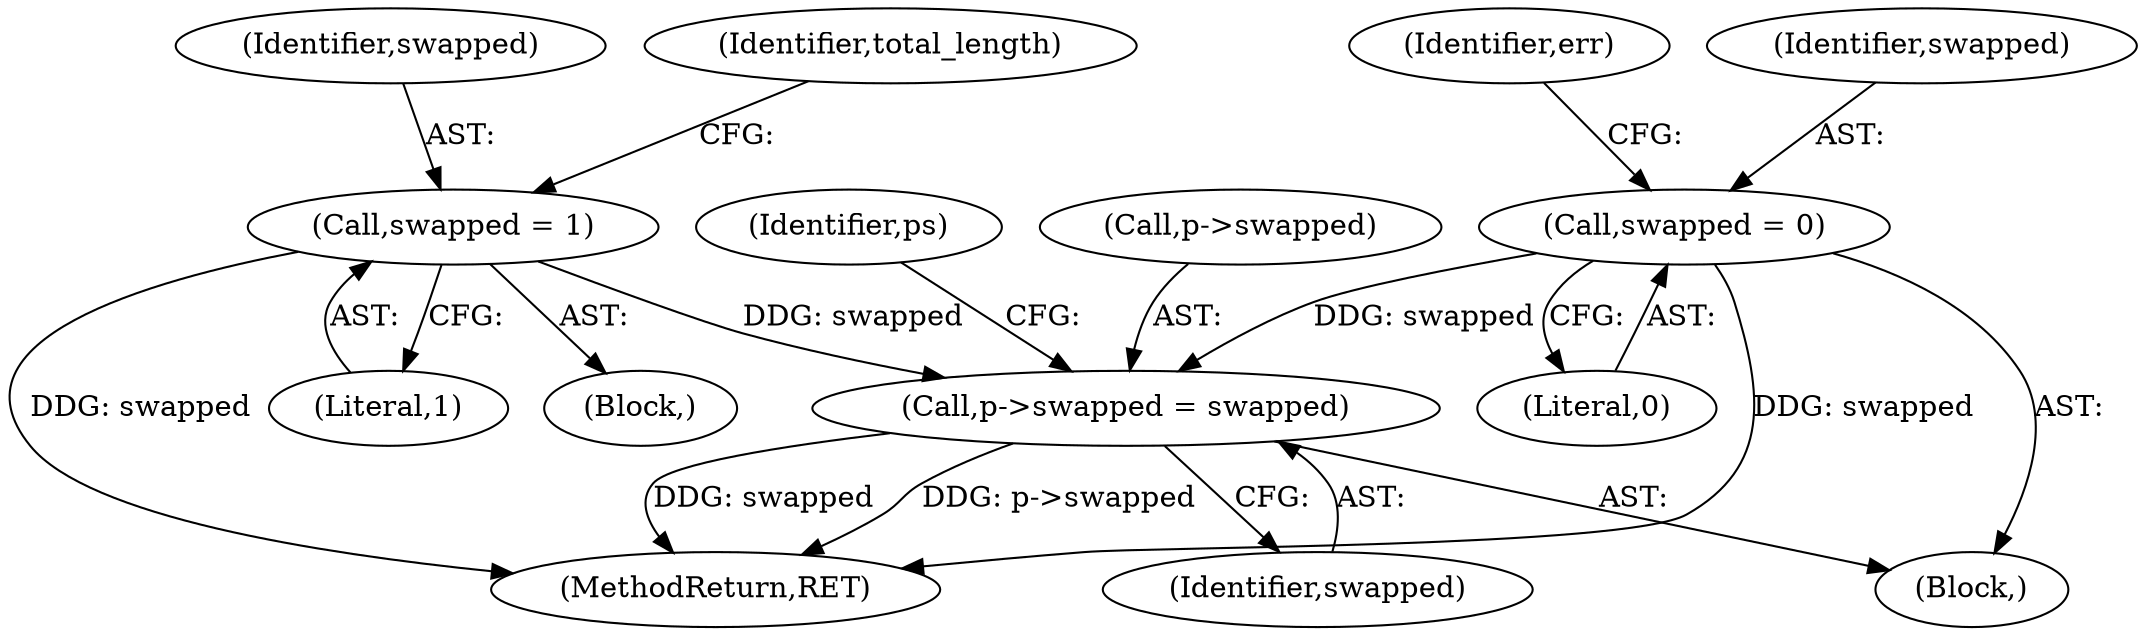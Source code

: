 digraph "0_libpcap_87d6bef033062f969e70fa40c43dfd945d5a20ab@pointer" {
"1000313" [label="(Call,p->swapped = swapped)"];
"1000252" [label="(Call,swapped = 1)"];
"1000148" [label="(Call,swapped = 0)"];
"1000253" [label="(Identifier,swapped)"];
"1000252" [label="(Call,swapped = 1)"];
"1000157" [label="(Identifier,err)"];
"1000707" [label="(MethodReturn,RET)"];
"1000319" [label="(Identifier,ps)"];
"1000314" [label="(Call,p->swapped)"];
"1000240" [label="(Block,)"];
"1000150" [label="(Literal,0)"];
"1000256" [label="(Identifier,total_length)"];
"1000149" [label="(Identifier,swapped)"];
"1000317" [label="(Identifier,swapped)"];
"1000139" [label="(Block,)"];
"1000254" [label="(Literal,1)"];
"1000148" [label="(Call,swapped = 0)"];
"1000313" [label="(Call,p->swapped = swapped)"];
"1000313" -> "1000139"  [label="AST: "];
"1000313" -> "1000317"  [label="CFG: "];
"1000314" -> "1000313"  [label="AST: "];
"1000317" -> "1000313"  [label="AST: "];
"1000319" -> "1000313"  [label="CFG: "];
"1000313" -> "1000707"  [label="DDG: p->swapped"];
"1000313" -> "1000707"  [label="DDG: swapped"];
"1000252" -> "1000313"  [label="DDG: swapped"];
"1000148" -> "1000313"  [label="DDG: swapped"];
"1000252" -> "1000240"  [label="AST: "];
"1000252" -> "1000254"  [label="CFG: "];
"1000253" -> "1000252"  [label="AST: "];
"1000254" -> "1000252"  [label="AST: "];
"1000256" -> "1000252"  [label="CFG: "];
"1000252" -> "1000707"  [label="DDG: swapped"];
"1000148" -> "1000139"  [label="AST: "];
"1000148" -> "1000150"  [label="CFG: "];
"1000149" -> "1000148"  [label="AST: "];
"1000150" -> "1000148"  [label="AST: "];
"1000157" -> "1000148"  [label="CFG: "];
"1000148" -> "1000707"  [label="DDG: swapped"];
}
